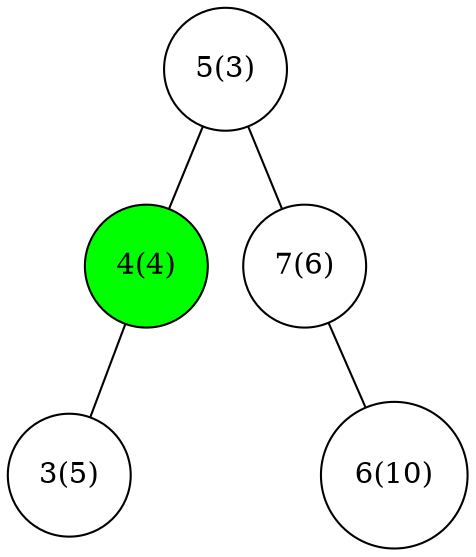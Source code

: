 graph 0 {
    5 -- 4
        4 -- 3
        4 -- NIL[style=invis]
    5 -- 7
        7 -- 6
        7 -- NIL[style=invis]
    
    5[shape=circle, label="5(3)"]
    3[shape=circle, label="3(5)"]
    4[shape=circle, fillcolor="#00FF00", style=filled, label="4(4)"]
    7[shape=circle, label="7(6)"]
    6[shape=circle, label="6(10)"]
    NIL[style="invis"]
}
